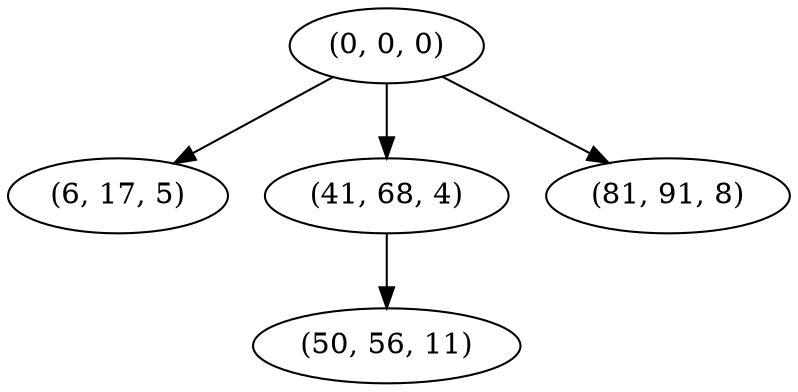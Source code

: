 digraph tree {
    "(0, 0, 0)";
    "(6, 17, 5)";
    "(41, 68, 4)";
    "(50, 56, 11)";
    "(81, 91, 8)";
    "(0, 0, 0)" -> "(6, 17, 5)";
    "(0, 0, 0)" -> "(41, 68, 4)";
    "(0, 0, 0)" -> "(81, 91, 8)";
    "(41, 68, 4)" -> "(50, 56, 11)";
}
